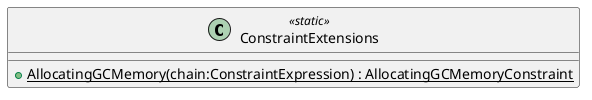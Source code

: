 @startuml
class ConstraintExtensions <<static>> {
    + {static} AllocatingGCMemory(chain:ConstraintExpression) : AllocatingGCMemoryConstraint
}
@enduml

